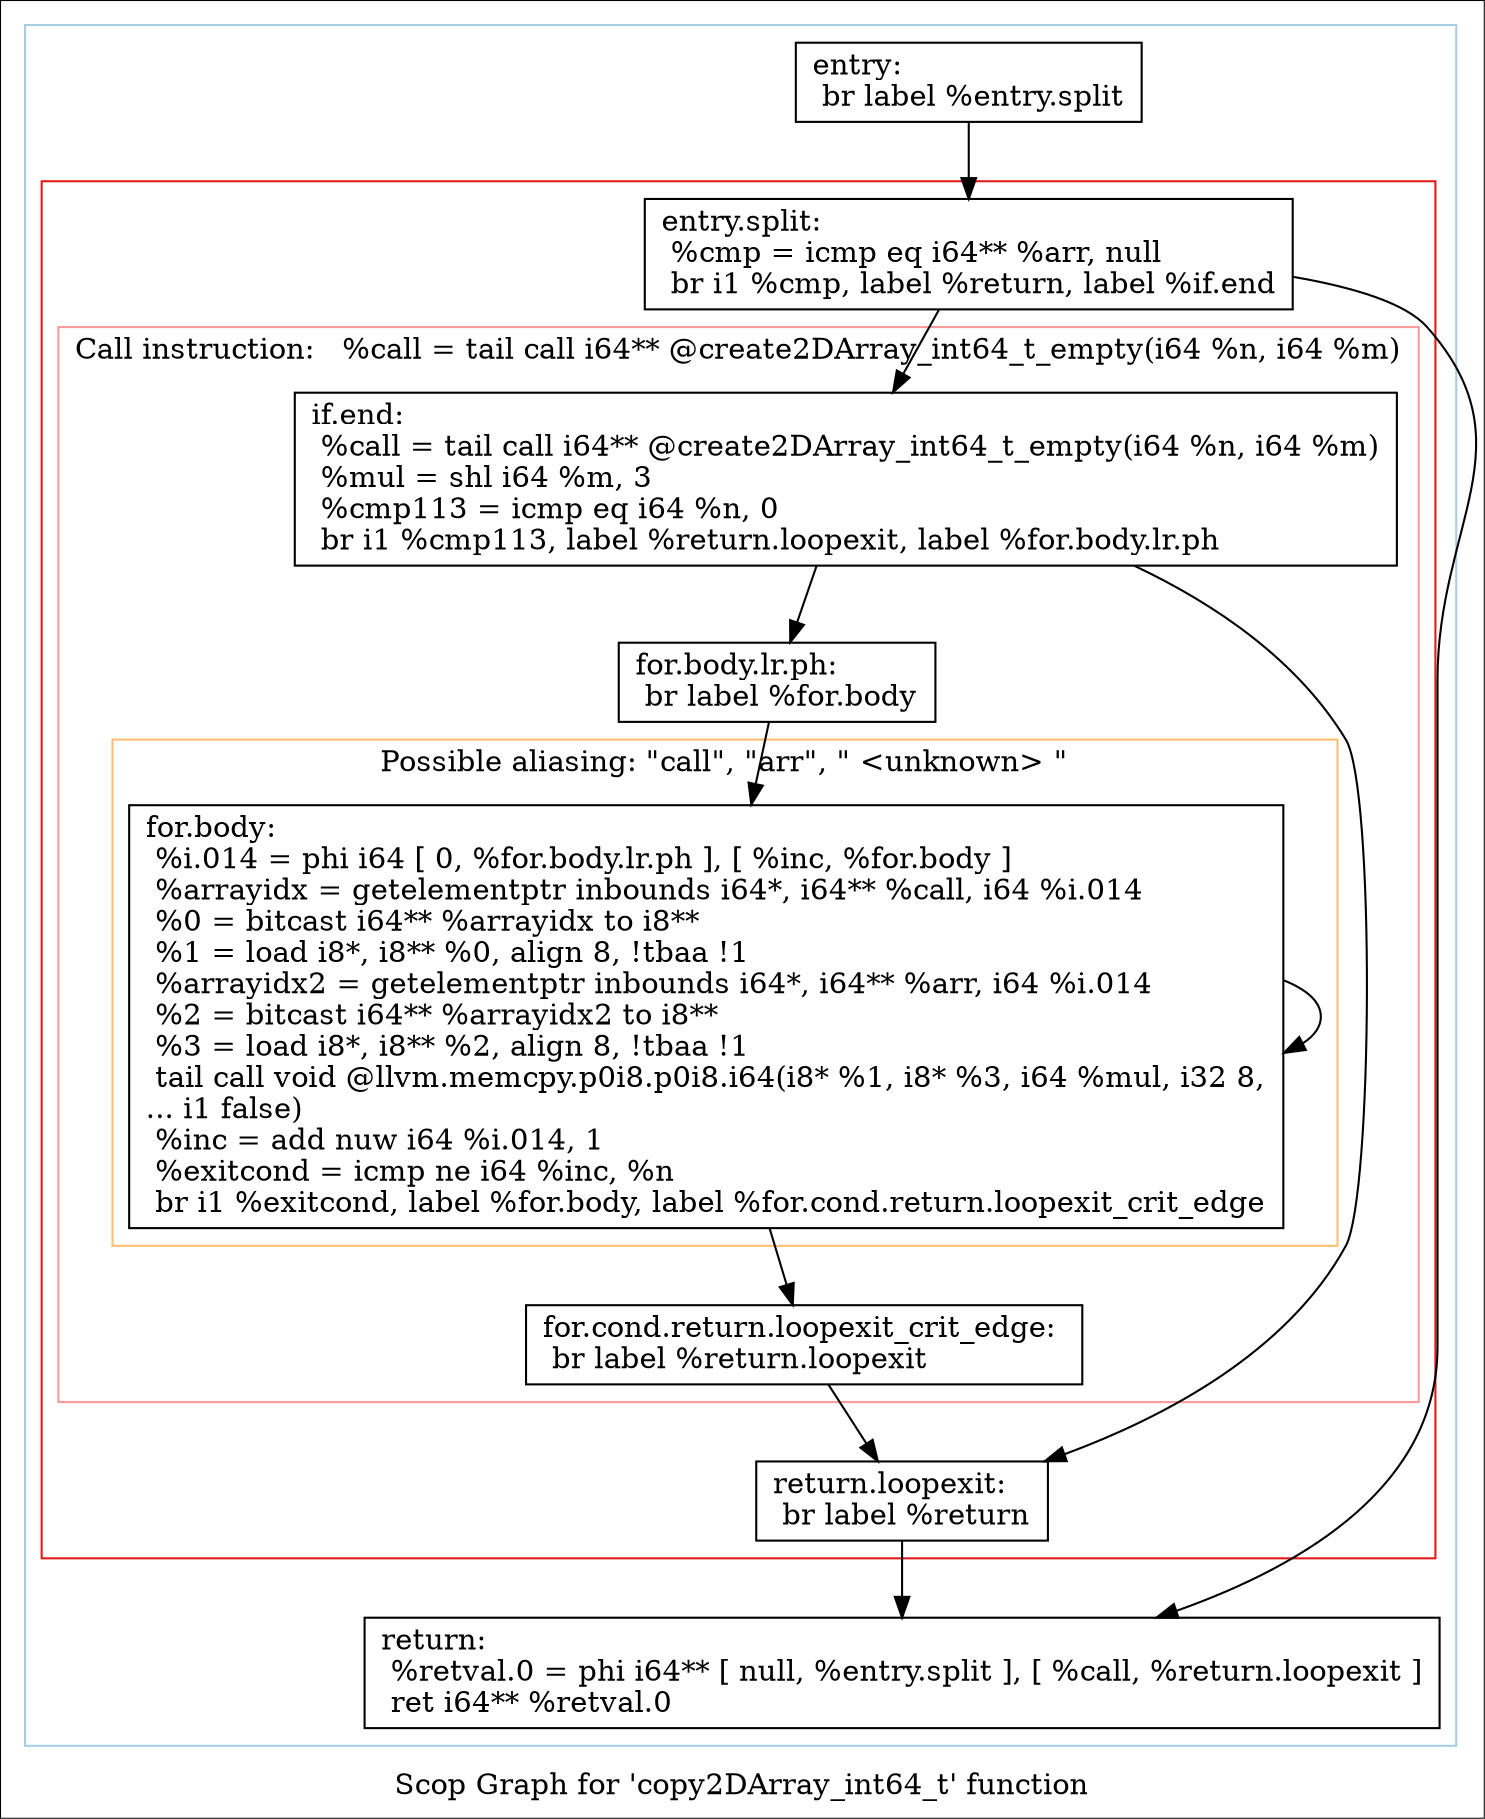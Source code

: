 digraph "Scop Graph for 'copy2DArray_int64_t' function" {
	label="Scop Graph for 'copy2DArray_int64_t' function";

	Node0xbfe7900 [shape=record,label="{entry:\l  br label %entry.split\l}"];
	Node0xbfe7900 -> Node0xc01cf20;
	Node0xc01cf20 [shape=record,label="{entry.split:                                      \l  %cmp = icmp eq i64** %arr, null\l  br i1 %cmp, label %return, label %if.end\l}"];
	Node0xc01cf20 -> Node0xc013b80;
	Node0xc01cf20 -> Node0xc02f400;
	Node0xc013b80 [shape=record,label="{return:                                           \l  %retval.0 = phi i64** [ null, %entry.split ], [ %call, %return.loopexit ]\l  ret i64** %retval.0\l}"];
	Node0xc02f400 [shape=record,label="{if.end:                                           \l  %call = tail call i64** @create2DArray_int64_t_empty(i64 %n, i64 %m)\l  %mul = shl i64 %m, 3\l  %cmp113 = icmp eq i64 %n, 0\l  br i1 %cmp113, label %return.loopexit, label %for.body.lr.ph\l}"];
	Node0xc02f400 -> Node0xbfab140;
	Node0xc02f400 -> Node0xc017bd0;
	Node0xbfab140 [shape=record,label="{return.loopexit:                                  \l  br label %return\l}"];
	Node0xbfab140 -> Node0xc013b80;
	Node0xc017bd0 [shape=record,label="{for.body.lr.ph:                                   \l  br label %for.body\l}"];
	Node0xc017bd0 -> Node0xbfe56b0;
	Node0xbfe56b0 [shape=record,label="{for.body:                                         \l  %i.014 = phi i64 [ 0, %for.body.lr.ph ], [ %inc, %for.body ]\l  %arrayidx = getelementptr inbounds i64*, i64** %call, i64 %i.014\l  %0 = bitcast i64** %arrayidx to i8**\l  %1 = load i8*, i8** %0, align 8, !tbaa !1\l  %arrayidx2 = getelementptr inbounds i64*, i64** %arr, i64 %i.014\l  %2 = bitcast i64** %arrayidx2 to i8**\l  %3 = load i8*, i8** %2, align 8, !tbaa !1\l  tail call void @llvm.memcpy.p0i8.p0i8.i64(i8* %1, i8* %3, i64 %mul, i32 8,\l... i1 false)\l  %inc = add nuw i64 %i.014, 1\l  %exitcond = icmp ne i64 %inc, %n\l  br i1 %exitcond, label %for.body, label %for.cond.return.loopexit_crit_edge\l}"];
	Node0xbfe56b0 -> Node0xbfe56b0[constraint=false];
	Node0xbfe56b0 -> Node0xbfcaa30;
	Node0xbfcaa30 [shape=record,label="{for.cond.return.loopexit_crit_edge:               \l  br label %return.loopexit\l}"];
	Node0xbfcaa30 -> Node0xbfab140;
	colorscheme = "paired12"
        subgraph cluster_0xc01a370 {
          label = "";
          style = solid;
          color = 1
          subgraph cluster_0xbfd8c10 {
            label = "";
            style = solid;
            color = 6
            subgraph cluster_0xbfe86b0 {
              label = "Call instruction:   %call = tail call i64** @create2DArray_int64_t_empty(i64 %n, i64 %m)";
              style = solid;
              color = 5
              subgraph cluster_0xbfc3ce0 {
                label = "Possible aliasing: \"call\", \"arr\", \" <unknown> \"";
                style = solid;
                color = 7
                Node0xbfe56b0;
              }
              Node0xc02f400;
              Node0xc017bd0;
              Node0xbfcaa30;
            }
            Node0xc01cf20;
            Node0xbfab140;
          }
          Node0xbfe7900;
          Node0xc013b80;
        }
}
